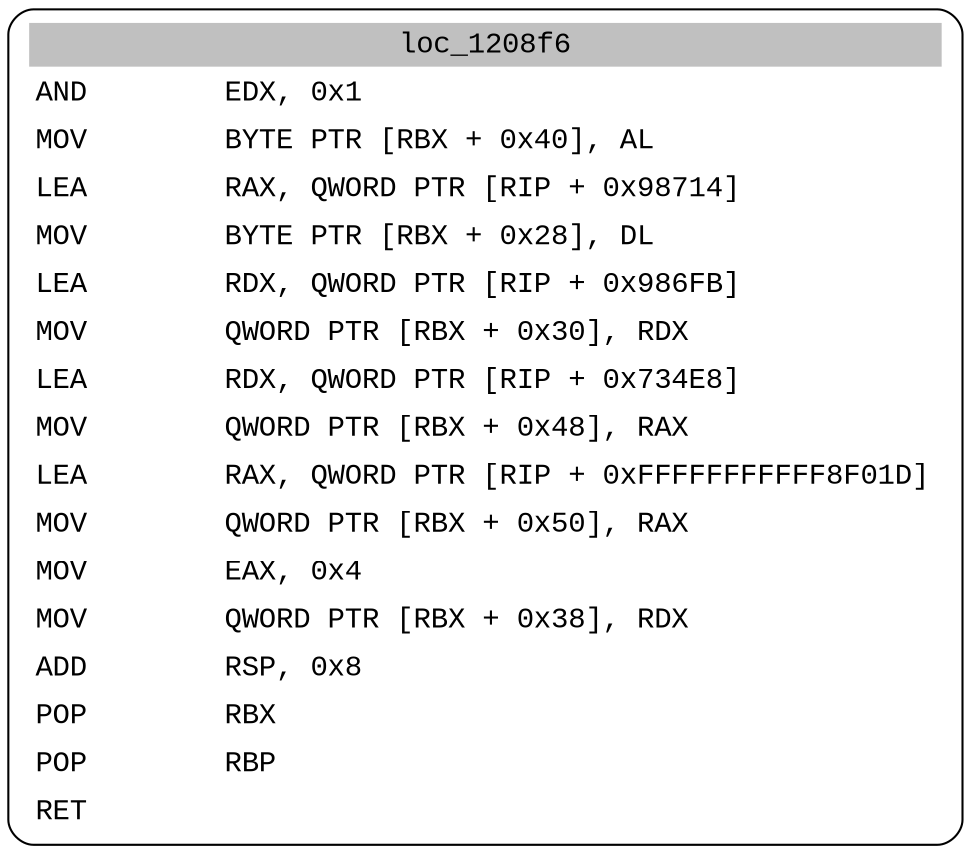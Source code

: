 digraph asm_graph {
1941 [
shape="Mrecord" fontname="Courier New"label =<<table border="0" cellborder="0" cellpadding="3"><tr><td align="center" colspan="2" bgcolor="grey">loc_1208f6</td></tr><tr><td align="left">AND        EDX, 0x1</td></tr><tr><td align="left">MOV        BYTE PTR [RBX + 0x40], AL</td></tr><tr><td align="left">LEA        RAX, QWORD PTR [RIP + 0x98714]</td></tr><tr><td align="left">MOV        BYTE PTR [RBX + 0x28], DL</td></tr><tr><td align="left">LEA        RDX, QWORD PTR [RIP + 0x986FB]</td></tr><tr><td align="left">MOV        QWORD PTR [RBX + 0x30], RDX</td></tr><tr><td align="left">LEA        RDX, QWORD PTR [RIP + 0x734E8]</td></tr><tr><td align="left">MOV        QWORD PTR [RBX + 0x48], RAX</td></tr><tr><td align="left">LEA        RAX, QWORD PTR [RIP + 0xFFFFFFFFFFF8F01D]</td></tr><tr><td align="left">MOV        QWORD PTR [RBX + 0x50], RAX</td></tr><tr><td align="left">MOV        EAX, 0x4</td></tr><tr><td align="left">MOV        QWORD PTR [RBX + 0x38], RDX</td></tr><tr><td align="left">ADD        RSP, 0x8</td></tr><tr><td align="left">POP        RBX</td></tr><tr><td align="left">POP        RBP</td></tr><tr><td align="left">RET        </td></tr></table>> ];
}